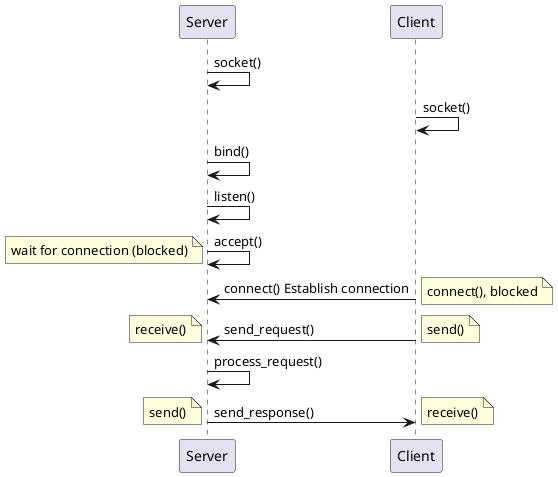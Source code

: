 @startuml

Server -> Server : socket()
Client -> Client : socket()
Server -> Server : bind()
Server -> Server : listen()
Server -> Server : accept()
note left : wait for connection (blocked)
Client -> Server : connect() Establish connection
note right: connect(), blocked
Client -> Server : send_request()
note right: send()
note left: receive()
Server -> Server : process_request()
Server -> Client : send_response()
note left: send()
note right: receive()
@enduml